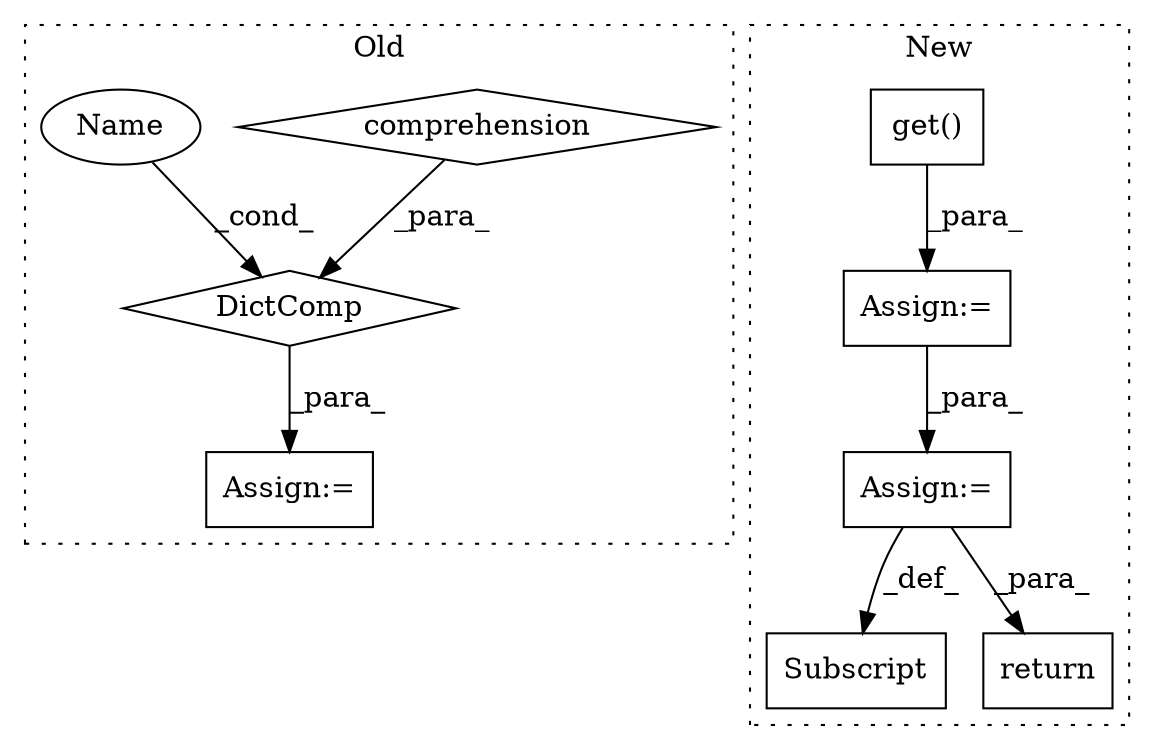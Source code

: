 digraph G {
subgraph cluster0 {
1 [label="DictComp" a="84" s="2401" l="68" shape="diamond"];
3 [label="comprehension" a="45" s="2440" l="3" shape="diamond"];
4 [label="Assign:=" a="68" s="2349" l="52" shape="box"];
9 [label="Name" a="87" s="2432" l="7" shape="ellipse"];
label = "Old";
style="dotted";
}
subgraph cluster1 {
2 [label="get()" a="75" s="2400,2455" l="37,1" shape="box"];
5 [label="Assign:=" a="68" s="3481" l="3" shape="box"];
6 [label="Subscript" a="63" s="3533,0" l="16,0" shape="box"];
7 [label="Assign:=" a="68" s="3549" l="3" shape="box"];
8 [label="return" a="93" s="3762" l="7" shape="box"];
label = "New";
style="dotted";
}
1 -> 4 [label="_para_"];
2 -> 5 [label="_para_"];
3 -> 1 [label="_para_"];
5 -> 7 [label="_para_"];
7 -> 8 [label="_para_"];
7 -> 6 [label="_def_"];
9 -> 1 [label="_cond_"];
}